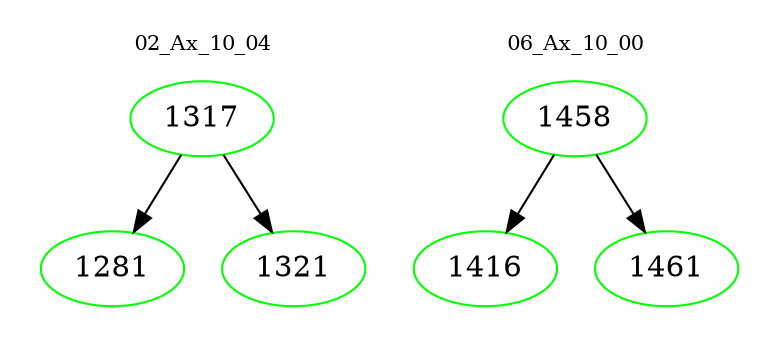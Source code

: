 digraph{
subgraph cluster_0 {
color = white
label = "02_Ax_10_04";
fontsize=10;
T0_1317 [label="1317", color="green"]
T0_1317 -> T0_1281 [color="black"]
T0_1281 [label="1281", color="green"]
T0_1317 -> T0_1321 [color="black"]
T0_1321 [label="1321", color="green"]
}
subgraph cluster_1 {
color = white
label = "06_Ax_10_00";
fontsize=10;
T1_1458 [label="1458", color="green"]
T1_1458 -> T1_1416 [color="black"]
T1_1416 [label="1416", color="green"]
T1_1458 -> T1_1461 [color="black"]
T1_1461 [label="1461", color="green"]
}
}
